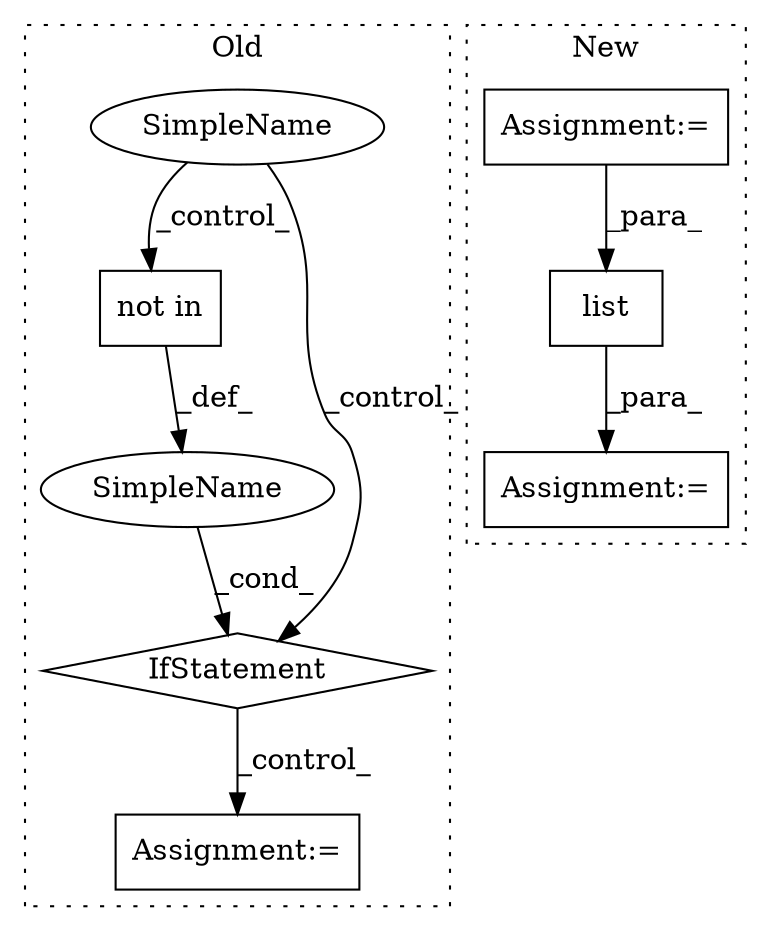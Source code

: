 digraph G {
subgraph cluster0 {
1 [label="not in" a="108" s="8596" l="30" shape="box"];
4 [label="IfStatement" a="25" s="8588,8626" l="8,2" shape="diamond"];
5 [label="Assignment:=" a="7" s="8736,8831" l="64,2" shape="box"];
6 [label="SimpleName" a="42" s="" l="" shape="ellipse"];
7 [label="SimpleName" a="42" s="" l="" shape="ellipse"];
label = "Old";
style="dotted";
}
subgraph cluster1 {
2 [label="list" a="32" s="9041,9058" l="5,1" shape="box"];
3 [label="Assignment:=" a="7" s="9040" l="1" shape="box"];
8 [label="Assignment:=" a="7" s="8954" l="1" shape="box"];
label = "New";
style="dotted";
}
1 -> 6 [label="_def_"];
2 -> 3 [label="_para_"];
4 -> 5 [label="_control_"];
6 -> 4 [label="_cond_"];
7 -> 1 [label="_control_"];
7 -> 4 [label="_control_"];
8 -> 2 [label="_para_"];
}